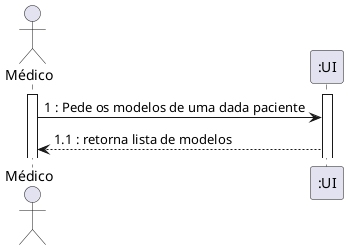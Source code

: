 @startuml
actor "Médico" as OE

activate OE
activate ":UI"
OE -> ":UI" : 1 : Pede os modelos de uma dada paciente
":UI" --> OE : 1.1 : retorna lista de modelos

@enduml